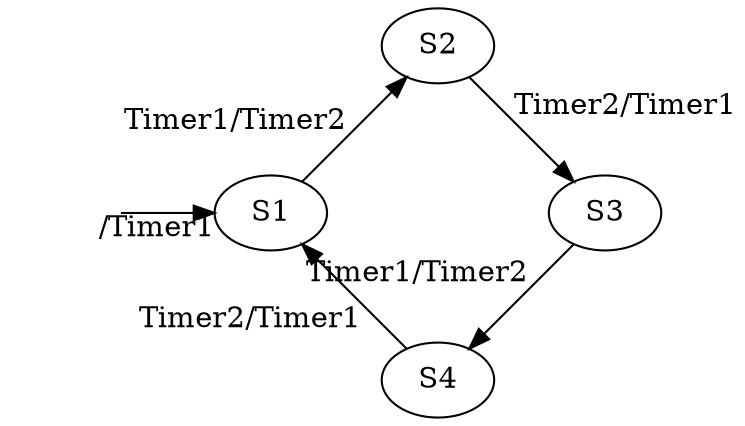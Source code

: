 digraph automata {
	layout="circo";

	S0 [shape=none, label=""];
	
	S0 -> S1 [label="/Timer1"];
	S1 -> S2 [label="Timer1/Timer2"];
	S2 -> S3 [label="Timer2/Timer1"];
	S3 -> S4 [label="Timer1/Timer2"];
	S4 -> S1 [label="Timer2/Timer1"];
}
